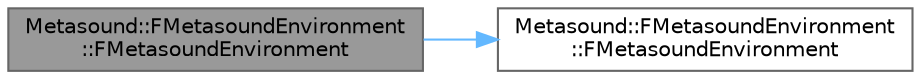 digraph "Metasound::FMetasoundEnvironment::FMetasoundEnvironment"
{
 // INTERACTIVE_SVG=YES
 // LATEX_PDF_SIZE
  bgcolor="transparent";
  edge [fontname=Helvetica,fontsize=10,labelfontname=Helvetica,labelfontsize=10];
  node [fontname=Helvetica,fontsize=10,shape=box,height=0.2,width=0.4];
  rankdir="LR";
  Node1 [id="Node000001",label="Metasound::FMetasoundEnvironment\l::FMetasoundEnvironment",height=0.2,width=0.4,color="gray40", fillcolor="grey60", style="filled", fontcolor="black",tooltip=" "];
  Node1 -> Node2 [id="edge1_Node000001_Node000002",color="steelblue1",style="solid",tooltip=" "];
  Node2 [id="Node000002",label="Metasound::FMetasoundEnvironment\l::FMetasoundEnvironment",height=0.2,width=0.4,color="grey40", fillcolor="white", style="filled",URL="$d7/d05/classMetasound_1_1FMetasoundEnvironment.html#a802ab4d49a62346bbb4cb28d28957e3d",tooltip=" "];
}

